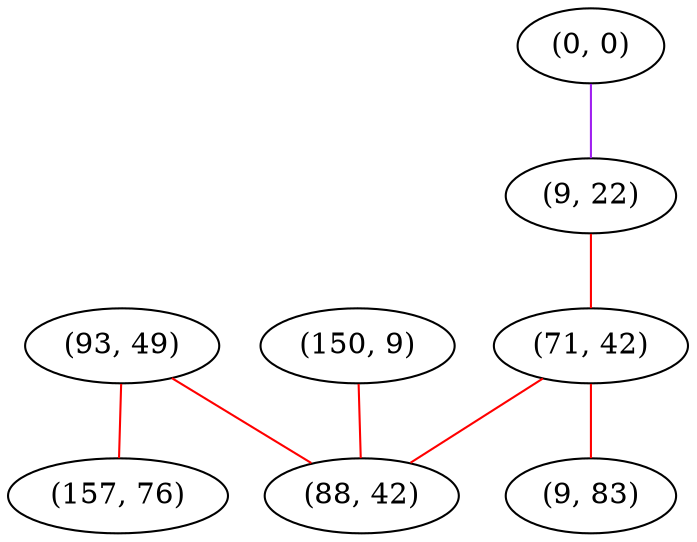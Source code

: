 graph "" {
"(93, 49)";
"(0, 0)";
"(9, 22)";
"(150, 9)";
"(157, 76)";
"(71, 42)";
"(9, 83)";
"(88, 42)";
"(93, 49)" -- "(157, 76)"  [color=red, key=0, weight=1];
"(93, 49)" -- "(88, 42)"  [color=red, key=0, weight=1];
"(0, 0)" -- "(9, 22)"  [color=purple, key=0, weight=4];
"(9, 22)" -- "(71, 42)"  [color=red, key=0, weight=1];
"(150, 9)" -- "(88, 42)"  [color=red, key=0, weight=1];
"(71, 42)" -- "(9, 83)"  [color=red, key=0, weight=1];
"(71, 42)" -- "(88, 42)"  [color=red, key=0, weight=1];
}
